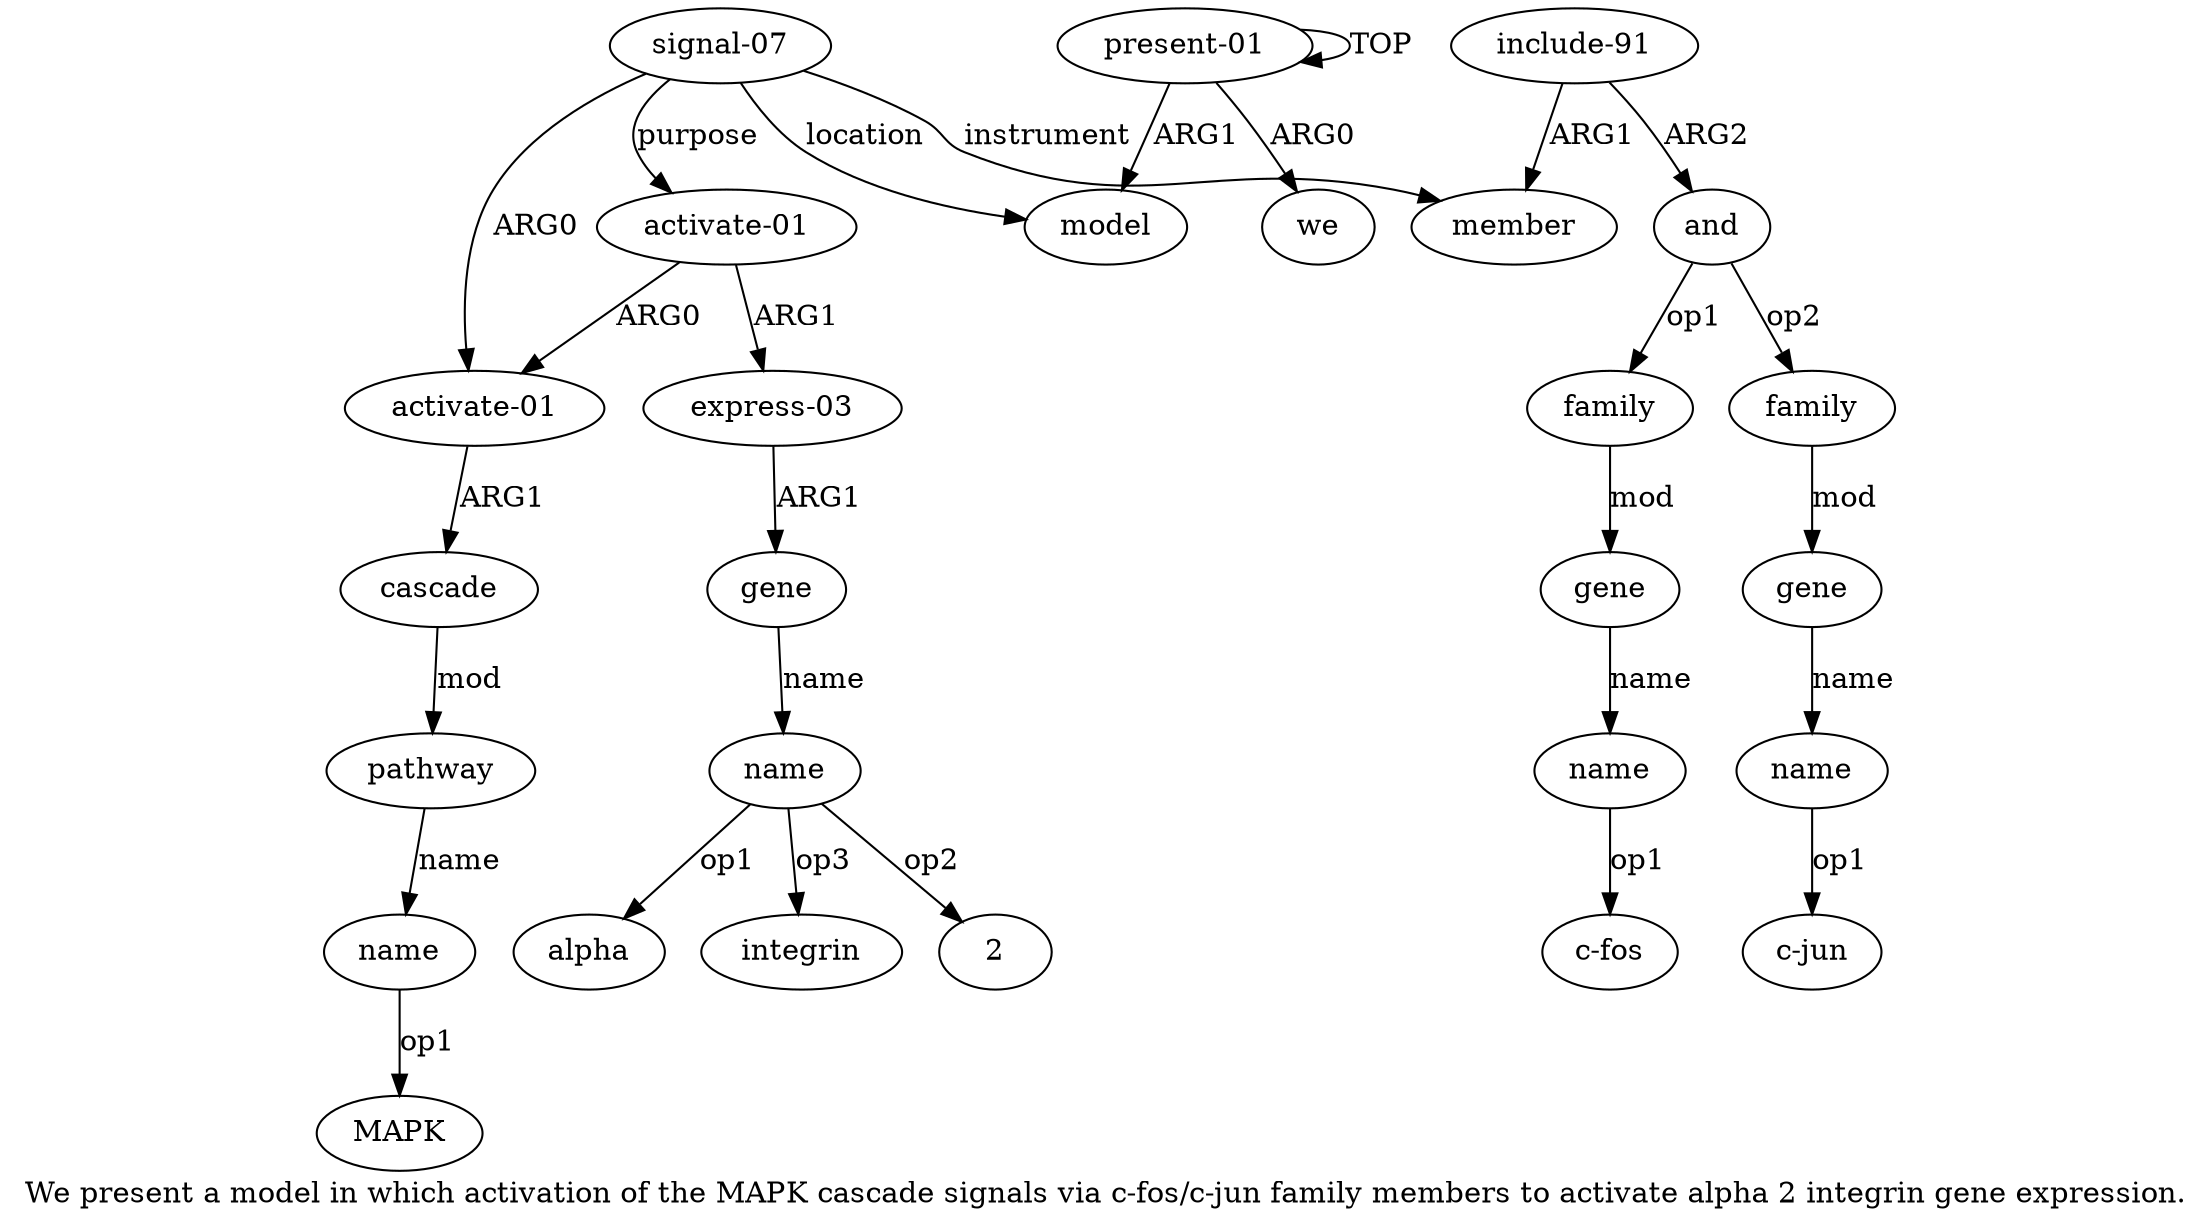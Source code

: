 digraph  {
	graph [label="We present a model in which activation of the MAPK cascade signals via c-fos/c-jun family members to activate alpha 2 integrin gene \
expression."];
	node [label="\N"];
	a20	 [color=black,
		gold_ind=20,
		gold_label=name,
		label=name,
		test_ind=20,
		test_label=name];
	"a20 alpha"	 [color=black,
		gold_ind=-1,
		gold_label=alpha,
		label=alpha,
		test_ind=-1,
		test_label=alpha];
	a20 -> "a20 alpha" [key=0,
	color=black,
	gold_label=op1,
	label=op1,
	test_label=op1];
"a20 integrin" [color=black,
	gold_ind=-1,
	gold_label=integrin,
	label=integrin,
	test_ind=-1,
	test_label=integrin];
a20 -> "a20 integrin" [key=0,
color=black,
gold_label=op3,
label=op3,
test_label=op3];
"a20 2" [color=black,
gold_ind=-1,
gold_label=2,
label=2,
test_ind=-1,
test_label=2];
a20 -> "a20 2" [key=0,
color=black,
gold_label=op2,
label=op2,
test_label=op2];
"a16 c-jun" [color=black,
gold_ind=-1,
gold_label="c-jun",
label="c-jun",
test_ind=-1,
test_label="c-jun"];
"a7 MAPK" [color=black,
gold_ind=-1,
gold_label=MAPK,
label=MAPK,
test_ind=-1,
test_label=MAPK];
a15 [color=black,
gold_ind=15,
gold_label=gene,
label=gene,
test_ind=15,
test_label=gene];
a16 [color=black,
gold_ind=16,
gold_label=name,
label=name,
test_ind=16,
test_label=name];
a15 -> a16 [key=0,
color=black,
gold_label=name,
label=name,
test_label=name];
a14 [color=black,
gold_ind=14,
gold_label=family,
label=family,
test_ind=14,
test_label=family];
a14 -> a15 [key=0,
color=black,
gold_label=mod,
label=mod,
test_label=mod];
a17 [color=black,
gold_ind=17,
gold_label="activate-01",
label="activate-01",
test_ind=17,
test_label="activate-01"];
a18 [color=black,
gold_ind=18,
gold_label="express-03",
label="express-03",
test_ind=18,
test_label="express-03"];
a17 -> a18 [key=0,
color=black,
gold_label=ARG1,
label=ARG1,
test_label=ARG1];
a4 [color=black,
gold_ind=4,
gold_label="activate-01",
label="activate-01",
test_ind=4,
test_label="activate-01"];
a17 -> a4 [key=0,
color=black,
gold_label=ARG0,
label=ARG0,
test_label=ARG0];
a16 -> "a16 c-jun" [key=0,
color=black,
gold_label=op1,
label=op1,
test_label=op1];
a11 [color=black,
gold_ind=11,
gold_label=family,
label=family,
test_ind=11,
test_label=family];
a12 [color=black,
gold_ind=12,
gold_label=gene,
label=gene,
test_ind=12,
test_label=gene];
a11 -> a12 [key=0,
color=black,
gold_label=mod,
label=mod,
test_label=mod];
a10 [color=black,
gold_ind=10,
gold_label=and,
label=and,
test_ind=10,
test_label=and];
a10 -> a14 [key=0,
color=black,
gold_label=op2,
label=op2,
test_label=op2];
a10 -> a11 [key=0,
color=black,
gold_label=op1,
label=op1,
test_label=op1];
a13 [color=black,
gold_ind=13,
gold_label=name,
label=name,
test_ind=13,
test_label=name];
"a13 c-fos" [color=black,
gold_ind=-1,
gold_label="c-fos",
label="c-fos",
test_ind=-1,
test_label="c-fos"];
a13 -> "a13 c-fos" [key=0,
color=black,
gold_label=op1,
label=op1,
test_label=op1];
a12 -> a13 [key=0,
color=black,
gold_label=name,
label=name,
test_label=name];
a19 [color=black,
gold_ind=19,
gold_label=gene,
label=gene,
test_ind=19,
test_label=gene];
a19 -> a20 [key=0,
color=black,
gold_label=name,
label=name,
test_label=name];
a18 -> a19 [key=0,
color=black,
gold_label=ARG1,
label=ARG1,
test_label=ARG1];
a1 [color=black,
gold_ind=1,
gold_label=we,
label=we,
test_ind=1,
test_label=we];
a0 [color=black,
gold_ind=0,
gold_label="present-01",
label="present-01",
test_ind=0,
test_label="present-01"];
a0 -> a1 [key=0,
color=black,
gold_label=ARG0,
label=ARG0,
test_label=ARG0];
a0 -> a0 [key=0,
color=black,
gold_label=TOP,
label=TOP,
test_label=TOP];
a2 [color=black,
gold_ind=2,
gold_label=model,
label=model,
test_ind=2,
test_label=model];
a0 -> a2 [key=0,
color=black,
gold_label=ARG1,
label=ARG1,
test_label=ARG1];
a3 [color=black,
gold_ind=3,
gold_label="signal-07",
label="signal-07",
test_ind=3,
test_label="signal-07"];
a3 -> a17 [key=0,
color=black,
gold_label=purpose,
label=purpose,
test_label=purpose];
a3 -> a2 [key=0,
color=black,
gold_label=location,
label=location,
test_label=location];
a3 -> a4 [key=0,
color=black,
gold_label=ARG0,
label=ARG0,
test_label=ARG0];
a8 [color=black,
gold_ind=8,
gold_label=member,
label=member,
test_ind=8,
test_label=member];
a3 -> a8 [key=0,
color=black,
gold_label=instrument,
label=instrument,
test_label=instrument];
a5 [color=black,
gold_ind=5,
gold_label=cascade,
label=cascade,
test_ind=5,
test_label=cascade];
a6 [color=black,
gold_ind=6,
gold_label=pathway,
label=pathway,
test_ind=6,
test_label=pathway];
a5 -> a6 [key=0,
color=black,
gold_label=mod,
label=mod,
test_label=mod];
a4 -> a5 [key=0,
color=black,
gold_label=ARG1,
label=ARG1,
test_label=ARG1];
a7 [color=black,
gold_ind=7,
gold_label=name,
label=name,
test_ind=7,
test_label=name];
a7 -> "a7 MAPK" [key=0,
color=black,
gold_label=op1,
label=op1,
test_label=op1];
a6 -> a7 [key=0,
color=black,
gold_label=name,
label=name,
test_label=name];
a9 [color=black,
gold_ind=9,
gold_label="include-91",
label="include-91",
test_ind=9,
test_label="include-91"];
a9 -> a10 [key=0,
color=black,
gold_label=ARG2,
label=ARG2,
test_label=ARG2];
a9 -> a8 [key=0,
color=black,
gold_label=ARG1,
label=ARG1,
test_label=ARG1];
}
